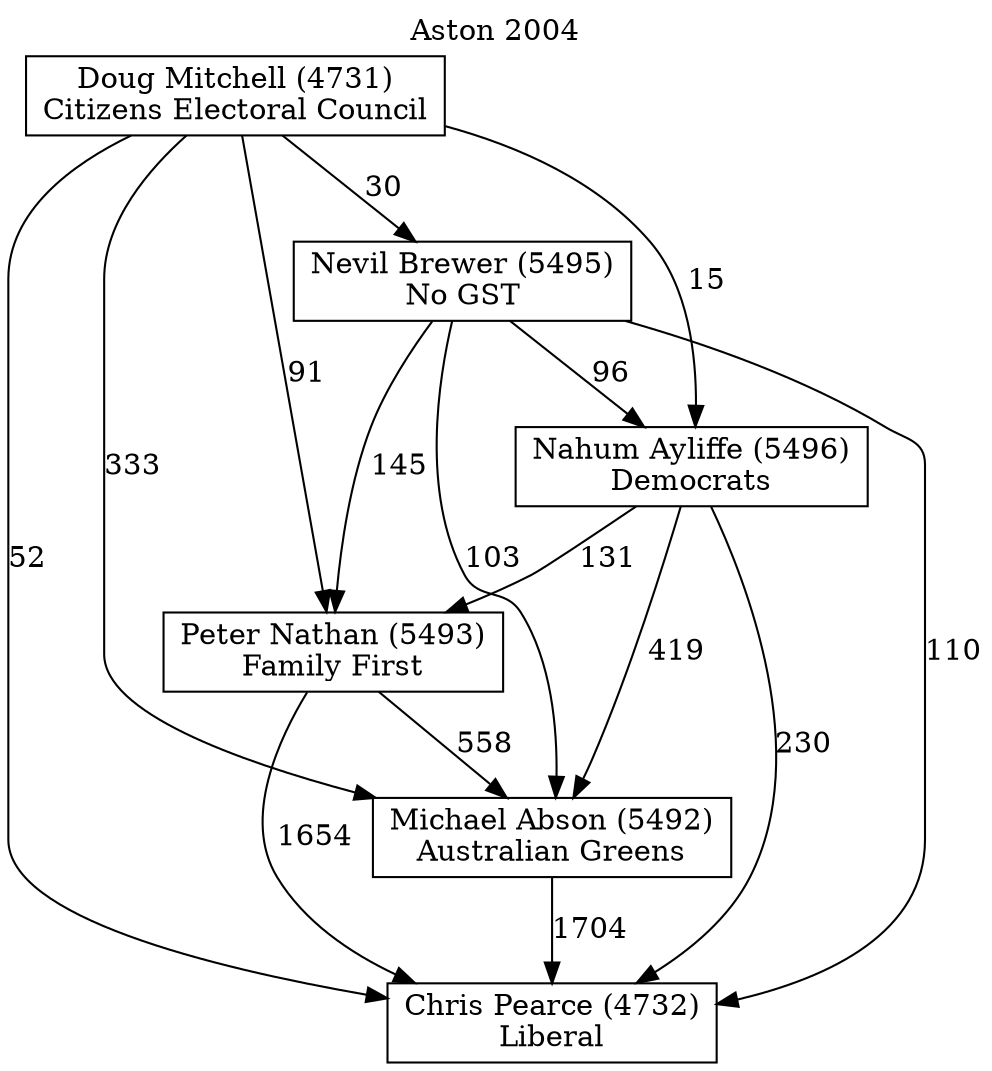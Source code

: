 // House preference flow
digraph "Chris Pearce (4732)_Aston_2004" {
	graph [label="Aston 2004" labelloc=t mclimit=2]
	node [shape=box]
	"Chris Pearce (4732)" [label="Chris Pearce (4732)
Liberal"]
	"Michael Abson (5492)" [label="Michael Abson (5492)
Australian Greens"]
	"Peter Nathan (5493)" [label="Peter Nathan (5493)
Family First"]
	"Nahum Ayliffe (5496)" [label="Nahum Ayliffe (5496)
Democrats"]
	"Nevil Brewer (5495)" [label="Nevil Brewer (5495)
No GST"]
	"Doug Mitchell (4731)" [label="Doug Mitchell (4731)
Citizens Electoral Council"]
	"Michael Abson (5492)" -> "Chris Pearce (4732)" [label=1704]
	"Peter Nathan (5493)" -> "Michael Abson (5492)" [label=558]
	"Nahum Ayliffe (5496)" -> "Peter Nathan (5493)" [label=131]
	"Nevil Brewer (5495)" -> "Nahum Ayliffe (5496)" [label=96]
	"Doug Mitchell (4731)" -> "Nevil Brewer (5495)" [label=30]
	"Peter Nathan (5493)" -> "Chris Pearce (4732)" [label=1654]
	"Nahum Ayliffe (5496)" -> "Chris Pearce (4732)" [label=230]
	"Nevil Brewer (5495)" -> "Chris Pearce (4732)" [label=110]
	"Doug Mitchell (4731)" -> "Chris Pearce (4732)" [label=52]
	"Doug Mitchell (4731)" -> "Nahum Ayliffe (5496)" [label=15]
	"Nevil Brewer (5495)" -> "Peter Nathan (5493)" [label=145]
	"Doug Mitchell (4731)" -> "Peter Nathan (5493)" [label=91]
	"Nahum Ayliffe (5496)" -> "Michael Abson (5492)" [label=419]
	"Nevil Brewer (5495)" -> "Michael Abson (5492)" [label=103]
	"Doug Mitchell (4731)" -> "Michael Abson (5492)" [label=333]
}
